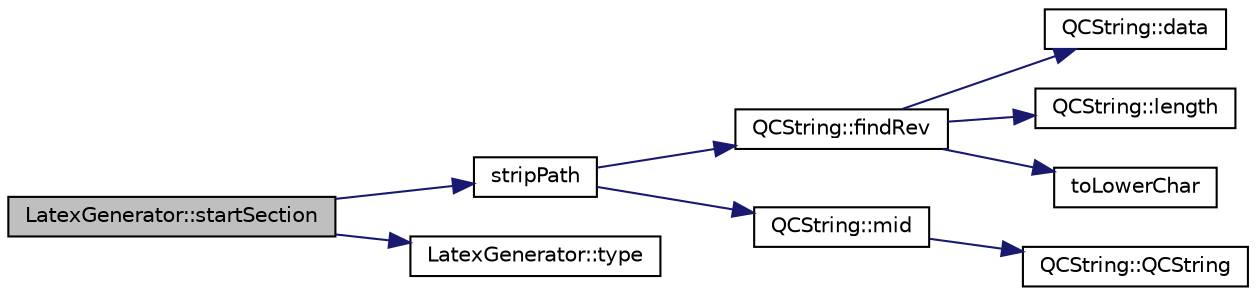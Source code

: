 digraph "LatexGenerator::startSection"
{
 // LATEX_PDF_SIZE
  edge [fontname="Helvetica",fontsize="10",labelfontname="Helvetica",labelfontsize="10"];
  node [fontname="Helvetica",fontsize="10",shape=record];
  rankdir="LR";
  Node1 [label="LatexGenerator::startSection",height=0.2,width=0.4,color="black", fillcolor="grey75", style="filled", fontcolor="black",tooltip=" "];
  Node1 -> Node2 [color="midnightblue",fontsize="10",style="solid"];
  Node2 [label="stripPath",height=0.2,width=0.4,color="black", fillcolor="white", style="filled",URL="$util_8cpp.html#a3d37ec79f266698bd836af54ba75e63e",tooltip=" "];
  Node2 -> Node3 [color="midnightblue",fontsize="10",style="solid"];
  Node3 [label="QCString::findRev",height=0.2,width=0.4,color="black", fillcolor="white", style="filled",URL="$classQCString.html#ab47a6435c16d61d04fb448f1080b4e26",tooltip=" "];
  Node3 -> Node4 [color="midnightblue",fontsize="10",style="solid"];
  Node4 [label="QCString::data",height=0.2,width=0.4,color="black", fillcolor="white", style="filled",URL="$classQCString.html#ac3aa3ac1a1c36d3305eba22a2eb0d098",tooltip=" "];
  Node3 -> Node5 [color="midnightblue",fontsize="10",style="solid"];
  Node5 [label="QCString::length",height=0.2,width=0.4,color="black", fillcolor="white", style="filled",URL="$classQCString.html#ac52596733e9110b778019946d73fb268",tooltip=" "];
  Node3 -> Node6 [color="midnightblue",fontsize="10",style="solid"];
  Node6 [label="toLowerChar",height=0.2,width=0.4,color="black", fillcolor="white", style="filled",URL="$qcstring_8cpp.html#a4e545641f98651d4fb8299b407721f9b",tooltip=" "];
  Node2 -> Node7 [color="midnightblue",fontsize="10",style="solid"];
  Node7 [label="QCString::mid",height=0.2,width=0.4,color="black", fillcolor="white", style="filled",URL="$classQCString.html#a27136caf9c0bc4daca574cda6f113551",tooltip=" "];
  Node7 -> Node8 [color="midnightblue",fontsize="10",style="solid"];
  Node8 [label="QCString::QCString",height=0.2,width=0.4,color="black", fillcolor="white", style="filled",URL="$classQCString.html#ad691e1087cc03e14e00d1147ae0ecab7",tooltip=" "];
  Node1 -> Node9 [color="midnightblue",fontsize="10",style="solid"];
  Node9 [label="LatexGenerator::type",height=0.2,width=0.4,color="black", fillcolor="white", style="filled",URL="$classLatexGenerator.html#a4e540a787bceab3f82a98626a1772271",tooltip=" "];
}
